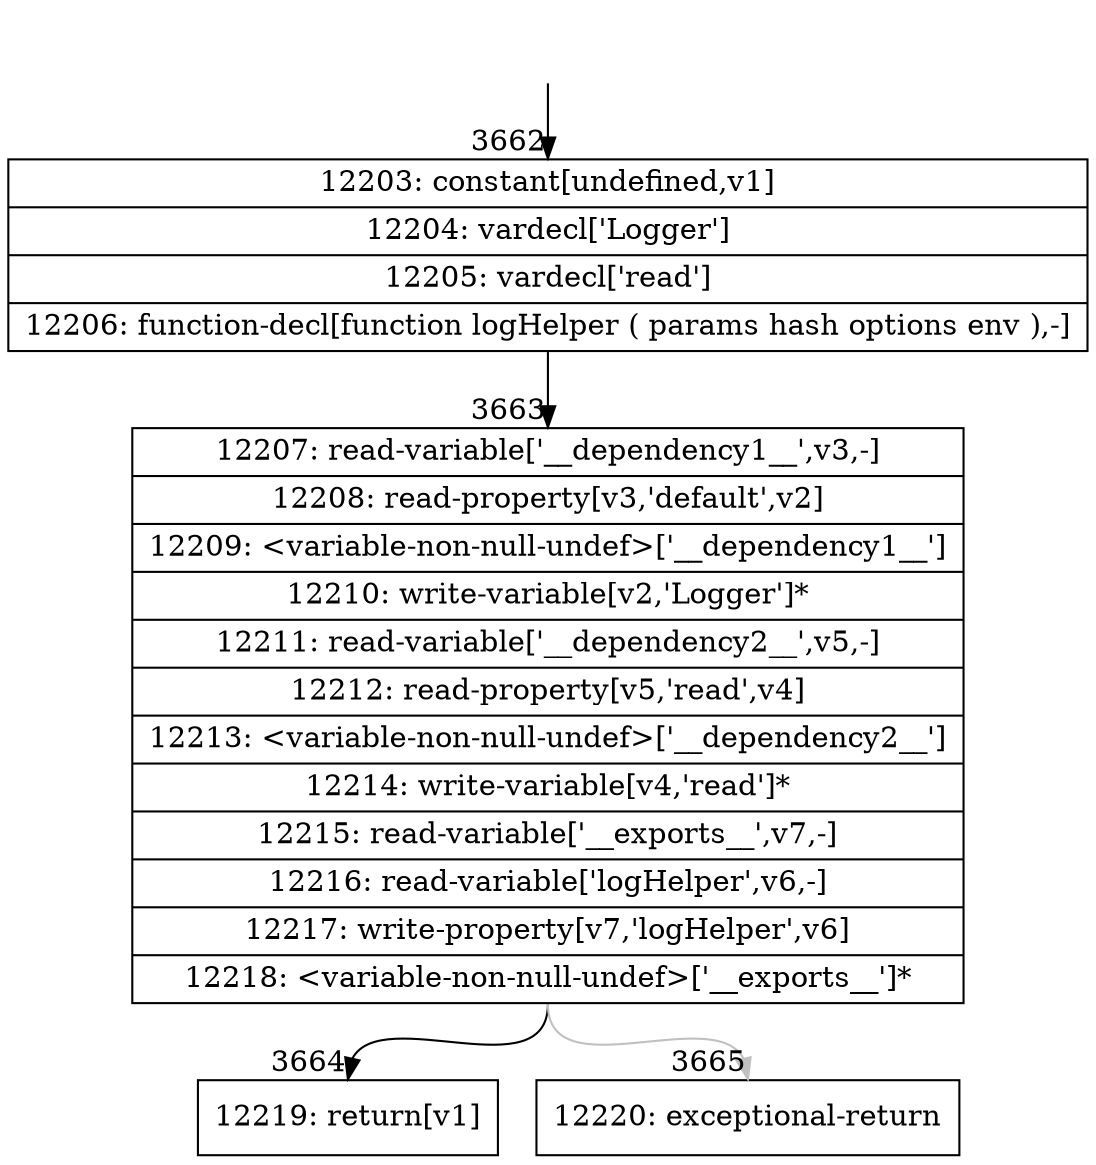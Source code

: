 digraph {
rankdir="TD"
BB_entry289[shape=none,label=""];
BB_entry289 -> BB3662 [tailport=s, headport=n, headlabel="    3662"]
BB3662 [shape=record label="{12203: constant[undefined,v1]|12204: vardecl['Logger']|12205: vardecl['read']|12206: function-decl[function logHelper ( params hash options env ),-]}" ] 
BB3662 -> BB3663 [tailport=s, headport=n, headlabel="      3663"]
BB3663 [shape=record label="{12207: read-variable['__dependency1__',v3,-]|12208: read-property[v3,'default',v2]|12209: \<variable-non-null-undef\>['__dependency1__']|12210: write-variable[v2,'Logger']*|12211: read-variable['__dependency2__',v5,-]|12212: read-property[v5,'read',v4]|12213: \<variable-non-null-undef\>['__dependency2__']|12214: write-variable[v4,'read']*|12215: read-variable['__exports__',v7,-]|12216: read-variable['logHelper',v6,-]|12217: write-property[v7,'logHelper',v6]|12218: \<variable-non-null-undef\>['__exports__']*}" ] 
BB3663 -> BB3664 [tailport=s, headport=n, headlabel="      3664"]
BB3663 -> BB3665 [tailport=s, headport=n, color=gray, headlabel="      3665"]
BB3664 [shape=record label="{12219: return[v1]}" ] 
BB3665 [shape=record label="{12220: exceptional-return}" ] 
//#$~ 6721
}
